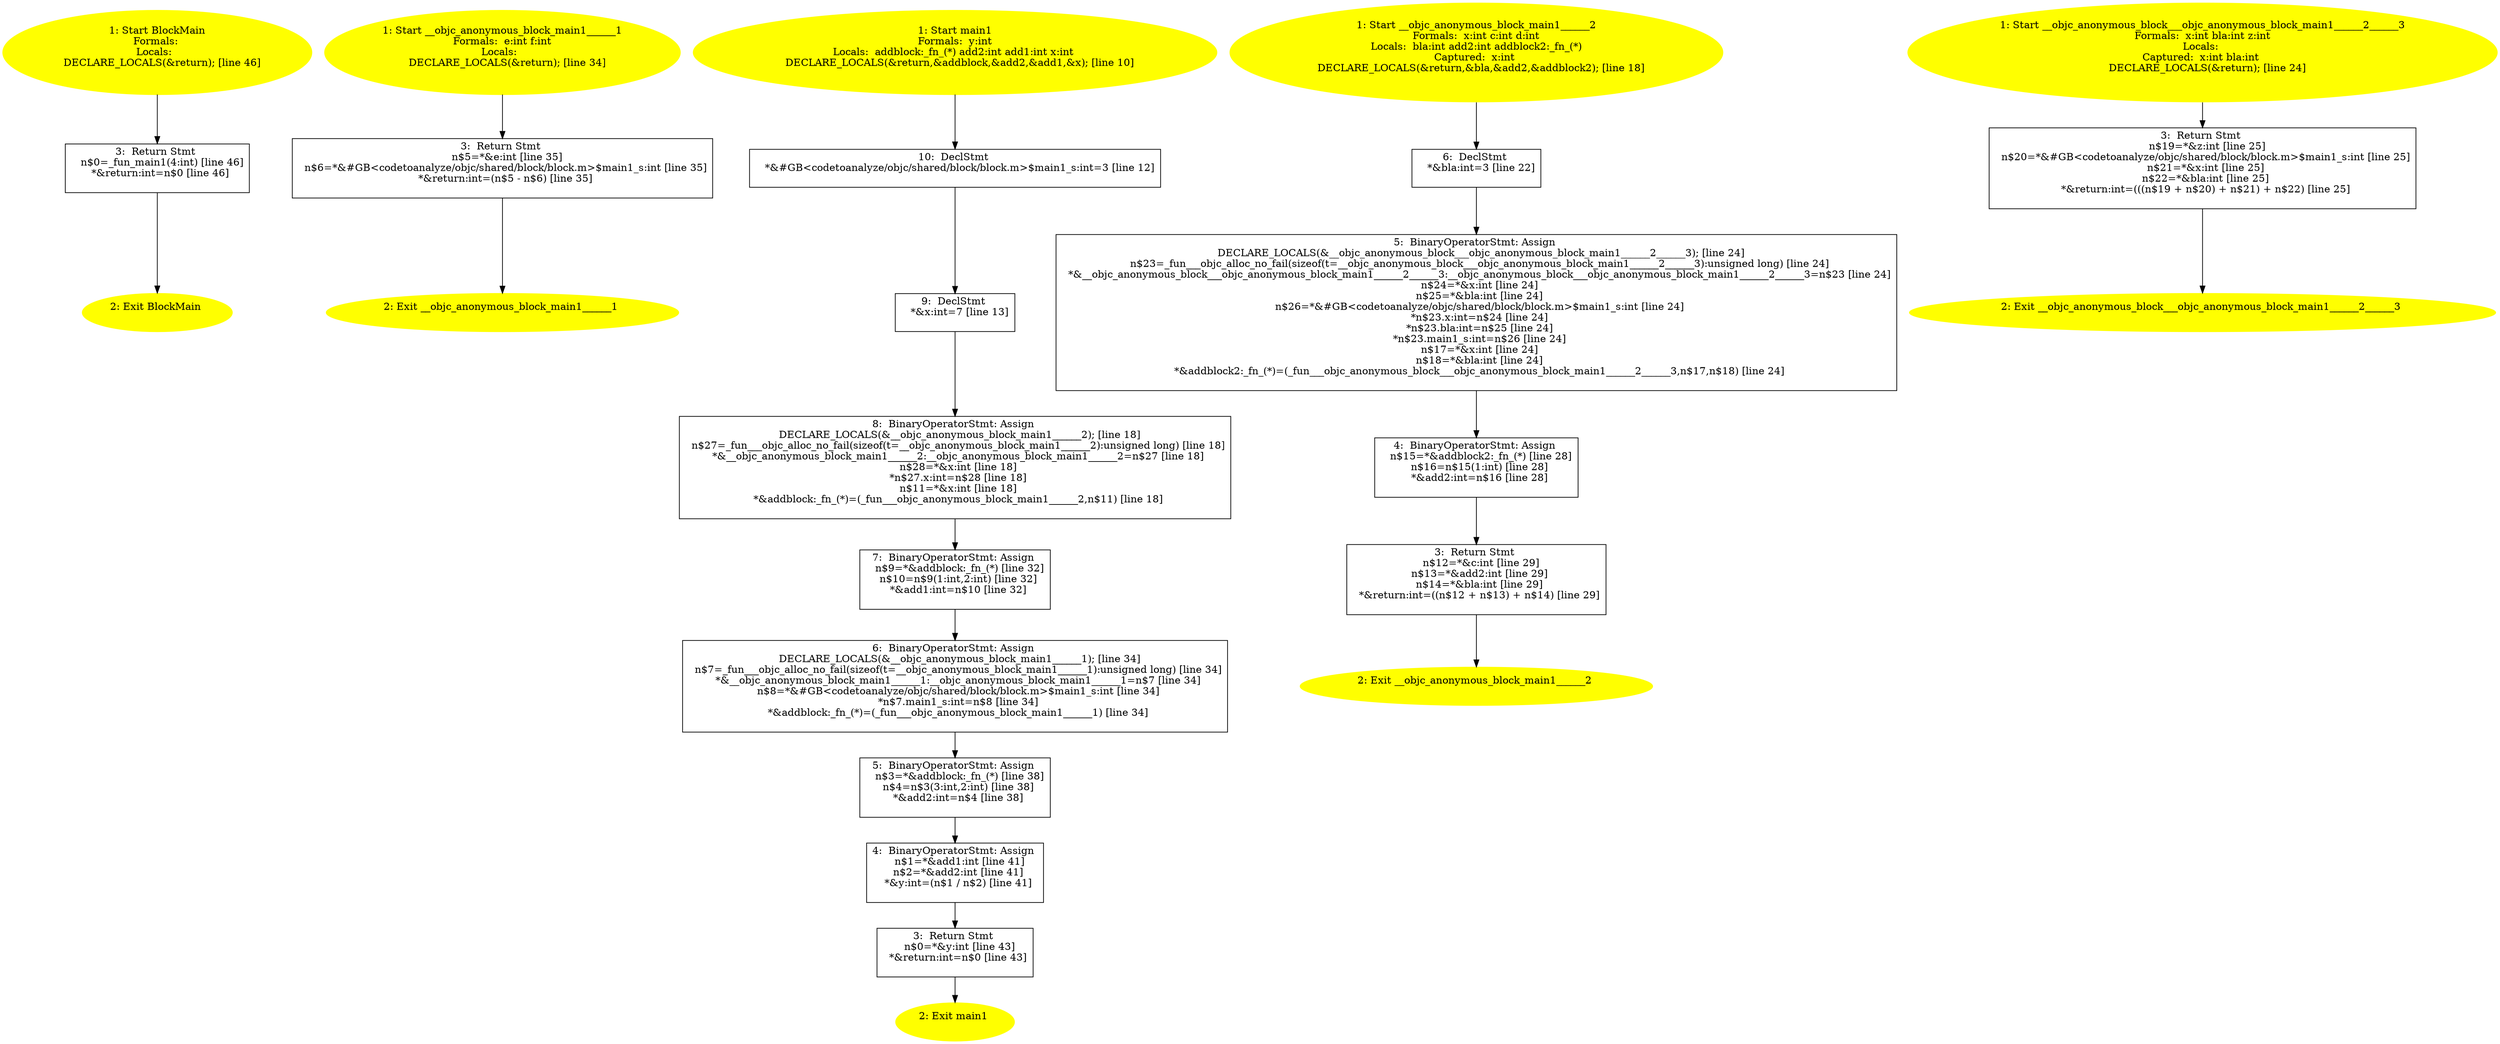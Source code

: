 /* @generated */
digraph iCFG {
"BlockMain.116013dceff9629776ec833c9d43561d_1" [label="1: Start BlockMain\nFormals: \nLocals:  \n   DECLARE_LOCALS(&return); [line 46]\n " color=yellow style=filled]
	

	 "BlockMain.116013dceff9629776ec833c9d43561d_1" -> "BlockMain.116013dceff9629776ec833c9d43561d_3" ;
"BlockMain.116013dceff9629776ec833c9d43561d_2" [label="2: Exit BlockMain \n  " color=yellow style=filled]
	

"BlockMain.116013dceff9629776ec833c9d43561d_3" [label="3:  Return Stmt \n   n$0=_fun_main1(4:int) [line 46]\n  *&return:int=n$0 [line 46]\n " shape="box"]
	

	 "BlockMain.116013dceff9629776ec833c9d43561d_3" -> "BlockMain.116013dceff9629776ec833c9d43561d_2" ;
"__objc_anonymous_block_main1______1.1ad2c5f7d31875243a1bd27c2e3ec82e_1" [label="1: Start __objc_anonymous_block_main1______1\nFormals:  e:int f:int\nLocals:  \n   DECLARE_LOCALS(&return); [line 34]\n " color=yellow style=filled]
	

	 "__objc_anonymous_block_main1______1.1ad2c5f7d31875243a1bd27c2e3ec82e_1" -> "__objc_anonymous_block_main1______1.1ad2c5f7d31875243a1bd27c2e3ec82e_3" ;
"__objc_anonymous_block_main1______1.1ad2c5f7d31875243a1bd27c2e3ec82e_2" [label="2: Exit __objc_anonymous_block_main1______1 \n  " color=yellow style=filled]
	

"__objc_anonymous_block_main1______1.1ad2c5f7d31875243a1bd27c2e3ec82e_3" [label="3:  Return Stmt \n   n$5=*&e:int [line 35]\n  n$6=*&#GB<codetoanalyze/objc/shared/block/block.m>$main1_s:int [line 35]\n  *&return:int=(n$5 - n$6) [line 35]\n " shape="box"]
	

	 "__objc_anonymous_block_main1______1.1ad2c5f7d31875243a1bd27c2e3ec82e_3" -> "__objc_anonymous_block_main1______1.1ad2c5f7d31875243a1bd27c2e3ec82e_2" ;
"main1.38f534a9576db7ec6ebcbca8c111f942_1" [label="1: Start main1\nFormals:  y:int\nLocals:  addblock:_fn_(*) add2:int add1:int x:int \n   DECLARE_LOCALS(&return,&addblock,&add2,&add1,&x); [line 10]\n " color=yellow style=filled]
	

	 "main1.38f534a9576db7ec6ebcbca8c111f942_1" -> "main1.38f534a9576db7ec6ebcbca8c111f942_10" ;
"main1.38f534a9576db7ec6ebcbca8c111f942_2" [label="2: Exit main1 \n  " color=yellow style=filled]
	

"main1.38f534a9576db7ec6ebcbca8c111f942_3" [label="3:  Return Stmt \n   n$0=*&y:int [line 43]\n  *&return:int=n$0 [line 43]\n " shape="box"]
	

	 "main1.38f534a9576db7ec6ebcbca8c111f942_3" -> "main1.38f534a9576db7ec6ebcbca8c111f942_2" ;
"main1.38f534a9576db7ec6ebcbca8c111f942_4" [label="4:  BinaryOperatorStmt: Assign \n   n$1=*&add1:int [line 41]\n  n$2=*&add2:int [line 41]\n  *&y:int=(n$1 / n$2) [line 41]\n " shape="box"]
	

	 "main1.38f534a9576db7ec6ebcbca8c111f942_4" -> "main1.38f534a9576db7ec6ebcbca8c111f942_3" ;
"main1.38f534a9576db7ec6ebcbca8c111f942_5" [label="5:  BinaryOperatorStmt: Assign \n   n$3=*&addblock:_fn_(*) [line 38]\n  n$4=n$3(3:int,2:int) [line 38]\n  *&add2:int=n$4 [line 38]\n " shape="box"]
	

	 "main1.38f534a9576db7ec6ebcbca8c111f942_5" -> "main1.38f534a9576db7ec6ebcbca8c111f942_4" ;
"main1.38f534a9576db7ec6ebcbca8c111f942_6" [label="6:  BinaryOperatorStmt: Assign \n   DECLARE_LOCALS(&__objc_anonymous_block_main1______1); [line 34]\n  n$7=_fun___objc_alloc_no_fail(sizeof(t=__objc_anonymous_block_main1______1):unsigned long) [line 34]\n  *&__objc_anonymous_block_main1______1:__objc_anonymous_block_main1______1=n$7 [line 34]\n  n$8=*&#GB<codetoanalyze/objc/shared/block/block.m>$main1_s:int [line 34]\n  *n$7.main1_s:int=n$8 [line 34]\n  *&addblock:_fn_(*)=(_fun___objc_anonymous_block_main1______1) [line 34]\n " shape="box"]
	

	 "main1.38f534a9576db7ec6ebcbca8c111f942_6" -> "main1.38f534a9576db7ec6ebcbca8c111f942_5" ;
"main1.38f534a9576db7ec6ebcbca8c111f942_7" [label="7:  BinaryOperatorStmt: Assign \n   n$9=*&addblock:_fn_(*) [line 32]\n  n$10=n$9(1:int,2:int) [line 32]\n  *&add1:int=n$10 [line 32]\n " shape="box"]
	

	 "main1.38f534a9576db7ec6ebcbca8c111f942_7" -> "main1.38f534a9576db7ec6ebcbca8c111f942_6" ;
"main1.38f534a9576db7ec6ebcbca8c111f942_8" [label="8:  BinaryOperatorStmt: Assign \n   DECLARE_LOCALS(&__objc_anonymous_block_main1______2); [line 18]\n  n$27=_fun___objc_alloc_no_fail(sizeof(t=__objc_anonymous_block_main1______2):unsigned long) [line 18]\n  *&__objc_anonymous_block_main1______2:__objc_anonymous_block_main1______2=n$27 [line 18]\n  n$28=*&x:int [line 18]\n  *n$27.x:int=n$28 [line 18]\n  n$11=*&x:int [line 18]\n  *&addblock:_fn_(*)=(_fun___objc_anonymous_block_main1______2,n$11) [line 18]\n " shape="box"]
	

	 "main1.38f534a9576db7ec6ebcbca8c111f942_8" -> "main1.38f534a9576db7ec6ebcbca8c111f942_7" ;
"main1.38f534a9576db7ec6ebcbca8c111f942_9" [label="9:  DeclStmt \n   *&x:int=7 [line 13]\n " shape="box"]
	

	 "main1.38f534a9576db7ec6ebcbca8c111f942_9" -> "main1.38f534a9576db7ec6ebcbca8c111f942_8" ;
"main1.38f534a9576db7ec6ebcbca8c111f942_10" [label="10:  DeclStmt \n   *&#GB<codetoanalyze/objc/shared/block/block.m>$main1_s:int=3 [line 12]\n " shape="box"]
	

	 "main1.38f534a9576db7ec6ebcbca8c111f942_10" -> "main1.38f534a9576db7ec6ebcbca8c111f942_9" ;
"__objc_anonymous_block_main1______2.5623c8c0e39082421999af7ffad7371b_1" [label="1: Start __objc_anonymous_block_main1______2\nFormals:  x:int c:int d:int\nLocals:  bla:int add2:int addblock2:_fn_(*)\nCaptured:  x:int \n   DECLARE_LOCALS(&return,&bla,&add2,&addblock2); [line 18]\n " color=yellow style=filled]
	

	 "__objc_anonymous_block_main1______2.5623c8c0e39082421999af7ffad7371b_1" -> "__objc_anonymous_block_main1______2.5623c8c0e39082421999af7ffad7371b_6" ;
"__objc_anonymous_block_main1______2.5623c8c0e39082421999af7ffad7371b_2" [label="2: Exit __objc_anonymous_block_main1______2 \n  " color=yellow style=filled]
	

"__objc_anonymous_block_main1______2.5623c8c0e39082421999af7ffad7371b_3" [label="3:  Return Stmt \n   n$12=*&c:int [line 29]\n  n$13=*&add2:int [line 29]\n  n$14=*&bla:int [line 29]\n  *&return:int=((n$12 + n$13) + n$14) [line 29]\n " shape="box"]
	

	 "__objc_anonymous_block_main1______2.5623c8c0e39082421999af7ffad7371b_3" -> "__objc_anonymous_block_main1______2.5623c8c0e39082421999af7ffad7371b_2" ;
"__objc_anonymous_block_main1______2.5623c8c0e39082421999af7ffad7371b_4" [label="4:  BinaryOperatorStmt: Assign \n   n$15=*&addblock2:_fn_(*) [line 28]\n  n$16=n$15(1:int) [line 28]\n  *&add2:int=n$16 [line 28]\n " shape="box"]
	

	 "__objc_anonymous_block_main1______2.5623c8c0e39082421999af7ffad7371b_4" -> "__objc_anonymous_block_main1______2.5623c8c0e39082421999af7ffad7371b_3" ;
"__objc_anonymous_block_main1______2.5623c8c0e39082421999af7ffad7371b_5" [label="5:  BinaryOperatorStmt: Assign \n   DECLARE_LOCALS(&__objc_anonymous_block___objc_anonymous_block_main1______2______3); [line 24]\n  n$23=_fun___objc_alloc_no_fail(sizeof(t=__objc_anonymous_block___objc_anonymous_block_main1______2______3):unsigned long) [line 24]\n  *&__objc_anonymous_block___objc_anonymous_block_main1______2______3:__objc_anonymous_block___objc_anonymous_block_main1______2______3=n$23 [line 24]\n  n$24=*&x:int [line 24]\n  n$25=*&bla:int [line 24]\n  n$26=*&#GB<codetoanalyze/objc/shared/block/block.m>$main1_s:int [line 24]\n  *n$23.x:int=n$24 [line 24]\n  *n$23.bla:int=n$25 [line 24]\n  *n$23.main1_s:int=n$26 [line 24]\n  n$17=*&x:int [line 24]\n  n$18=*&bla:int [line 24]\n  *&addblock2:_fn_(*)=(_fun___objc_anonymous_block___objc_anonymous_block_main1______2______3,n$17,n$18) [line 24]\n " shape="box"]
	

	 "__objc_anonymous_block_main1______2.5623c8c0e39082421999af7ffad7371b_5" -> "__objc_anonymous_block_main1______2.5623c8c0e39082421999af7ffad7371b_4" ;
"__objc_anonymous_block_main1______2.5623c8c0e39082421999af7ffad7371b_6" [label="6:  DeclStmt \n   *&bla:int=3 [line 22]\n " shape="box"]
	

	 "__objc_anonymous_block_main1______2.5623c8c0e39082421999af7ffad7371b_6" -> "__objc_anonymous_block_main1______2.5623c8c0e39082421999af7ffad7371b_5" ;
"__objc_anonymous_block___objc_anonymous_block_main1______2______3.6d1e0725e2965c4b9fdfca6faccef5e0_1" [label="1: Start __objc_anonymous_block___objc_anonymous_block_main1______2______3\nFormals:  x:int bla:int z:int\nLocals: \nCaptured:  x:int bla:int \n   DECLARE_LOCALS(&return); [line 24]\n " color=yellow style=filled]
	

	 "__objc_anonymous_block___objc_anonymous_block_main1______2______3.6d1e0725e2965c4b9fdfca6faccef5e0_1" -> "__objc_anonymous_block___objc_anonymous_block_main1______2______3.6d1e0725e2965c4b9fdfca6faccef5e0_3" ;
"__objc_anonymous_block___objc_anonymous_block_main1______2______3.6d1e0725e2965c4b9fdfca6faccef5e0_2" [label="2: Exit __objc_anonymous_block___objc_anonymous_block_main1______2______3 \n  " color=yellow style=filled]
	

"__objc_anonymous_block___objc_anonymous_block_main1______2______3.6d1e0725e2965c4b9fdfca6faccef5e0_3" [label="3:  Return Stmt \n   n$19=*&z:int [line 25]\n  n$20=*&#GB<codetoanalyze/objc/shared/block/block.m>$main1_s:int [line 25]\n  n$21=*&x:int [line 25]\n  n$22=*&bla:int [line 25]\n  *&return:int=(((n$19 + n$20) + n$21) + n$22) [line 25]\n " shape="box"]
	

	 "__objc_anonymous_block___objc_anonymous_block_main1______2______3.6d1e0725e2965c4b9fdfca6faccef5e0_3" -> "__objc_anonymous_block___objc_anonymous_block_main1______2______3.6d1e0725e2965c4b9fdfca6faccef5e0_2" ;
}

